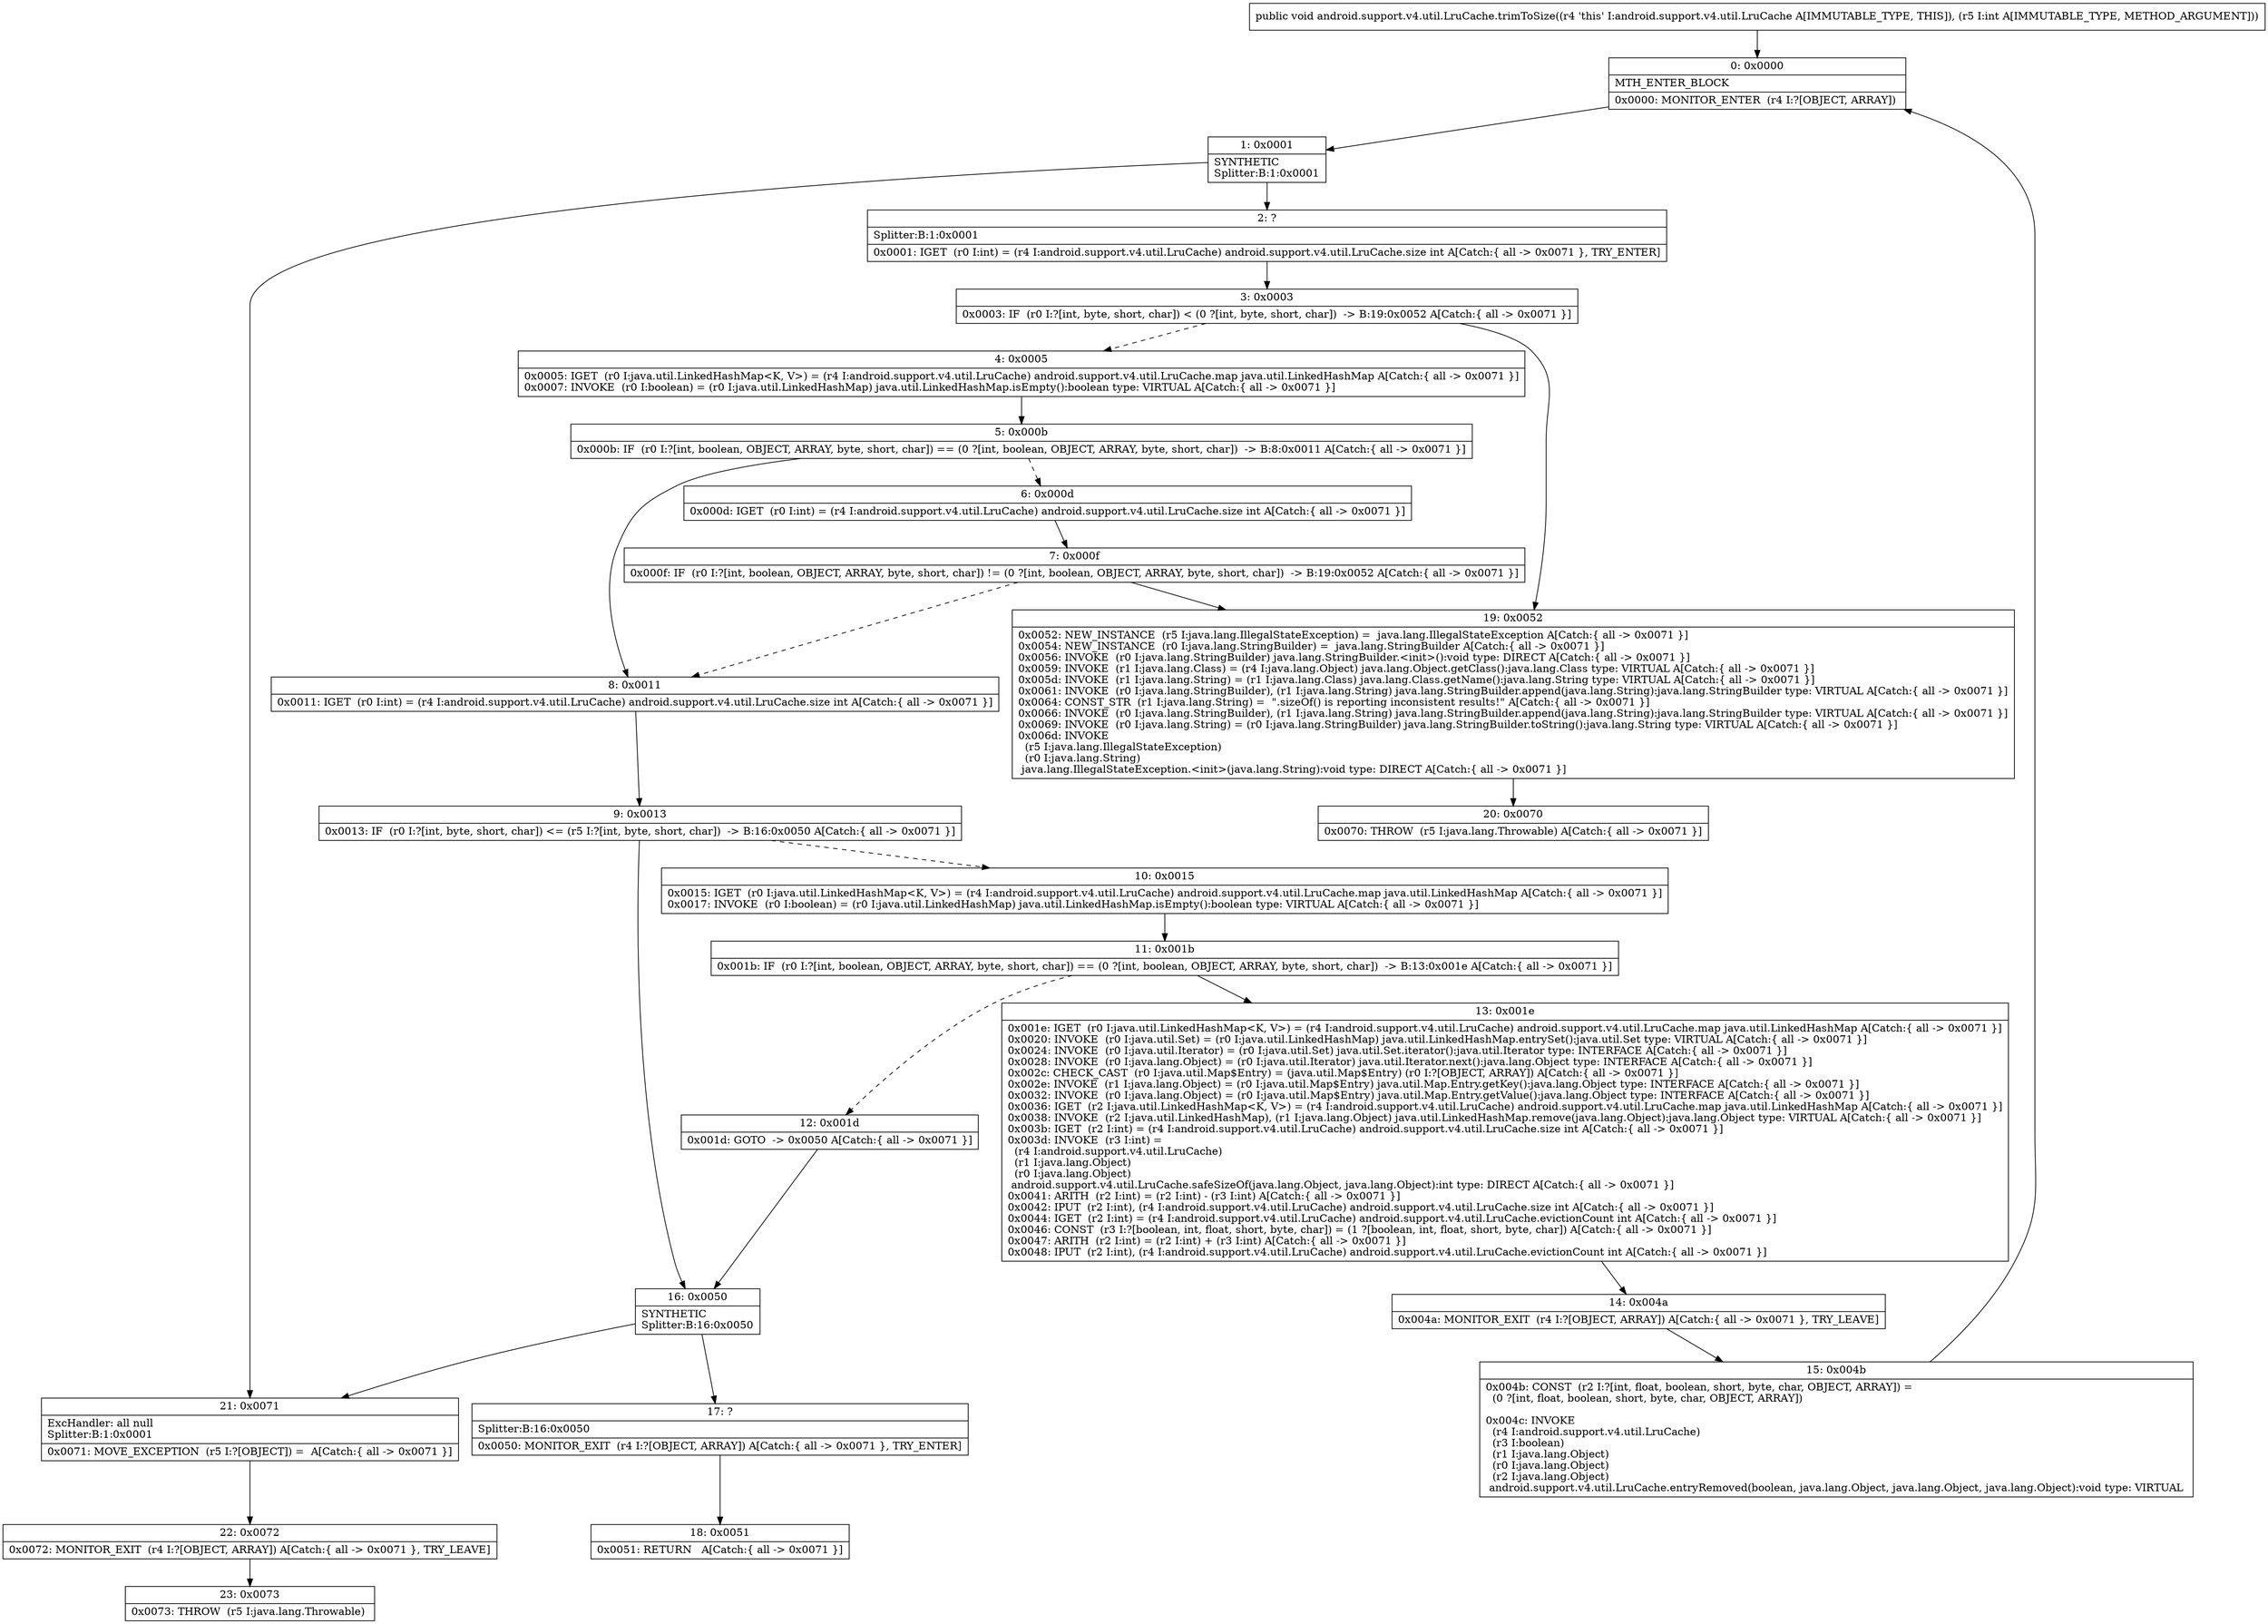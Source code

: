 digraph "CFG forandroid.support.v4.util.LruCache.trimToSize(I)V" {
Node_0 [shape=record,label="{0\:\ 0x0000|MTH_ENTER_BLOCK\l|0x0000: MONITOR_ENTER  (r4 I:?[OBJECT, ARRAY]) \l}"];
Node_1 [shape=record,label="{1\:\ 0x0001|SYNTHETIC\lSplitter:B:1:0x0001\l}"];
Node_2 [shape=record,label="{2\:\ ?|Splitter:B:1:0x0001\l|0x0001: IGET  (r0 I:int) = (r4 I:android.support.v4.util.LruCache) android.support.v4.util.LruCache.size int A[Catch:\{ all \-\> 0x0071 \}, TRY_ENTER]\l}"];
Node_3 [shape=record,label="{3\:\ 0x0003|0x0003: IF  (r0 I:?[int, byte, short, char]) \< (0 ?[int, byte, short, char])  \-\> B:19:0x0052 A[Catch:\{ all \-\> 0x0071 \}]\l}"];
Node_4 [shape=record,label="{4\:\ 0x0005|0x0005: IGET  (r0 I:java.util.LinkedHashMap\<K, V\>) = (r4 I:android.support.v4.util.LruCache) android.support.v4.util.LruCache.map java.util.LinkedHashMap A[Catch:\{ all \-\> 0x0071 \}]\l0x0007: INVOKE  (r0 I:boolean) = (r0 I:java.util.LinkedHashMap) java.util.LinkedHashMap.isEmpty():boolean type: VIRTUAL A[Catch:\{ all \-\> 0x0071 \}]\l}"];
Node_5 [shape=record,label="{5\:\ 0x000b|0x000b: IF  (r0 I:?[int, boolean, OBJECT, ARRAY, byte, short, char]) == (0 ?[int, boolean, OBJECT, ARRAY, byte, short, char])  \-\> B:8:0x0011 A[Catch:\{ all \-\> 0x0071 \}]\l}"];
Node_6 [shape=record,label="{6\:\ 0x000d|0x000d: IGET  (r0 I:int) = (r4 I:android.support.v4.util.LruCache) android.support.v4.util.LruCache.size int A[Catch:\{ all \-\> 0x0071 \}]\l}"];
Node_7 [shape=record,label="{7\:\ 0x000f|0x000f: IF  (r0 I:?[int, boolean, OBJECT, ARRAY, byte, short, char]) != (0 ?[int, boolean, OBJECT, ARRAY, byte, short, char])  \-\> B:19:0x0052 A[Catch:\{ all \-\> 0x0071 \}]\l}"];
Node_8 [shape=record,label="{8\:\ 0x0011|0x0011: IGET  (r0 I:int) = (r4 I:android.support.v4.util.LruCache) android.support.v4.util.LruCache.size int A[Catch:\{ all \-\> 0x0071 \}]\l}"];
Node_9 [shape=record,label="{9\:\ 0x0013|0x0013: IF  (r0 I:?[int, byte, short, char]) \<= (r5 I:?[int, byte, short, char])  \-\> B:16:0x0050 A[Catch:\{ all \-\> 0x0071 \}]\l}"];
Node_10 [shape=record,label="{10\:\ 0x0015|0x0015: IGET  (r0 I:java.util.LinkedHashMap\<K, V\>) = (r4 I:android.support.v4.util.LruCache) android.support.v4.util.LruCache.map java.util.LinkedHashMap A[Catch:\{ all \-\> 0x0071 \}]\l0x0017: INVOKE  (r0 I:boolean) = (r0 I:java.util.LinkedHashMap) java.util.LinkedHashMap.isEmpty():boolean type: VIRTUAL A[Catch:\{ all \-\> 0x0071 \}]\l}"];
Node_11 [shape=record,label="{11\:\ 0x001b|0x001b: IF  (r0 I:?[int, boolean, OBJECT, ARRAY, byte, short, char]) == (0 ?[int, boolean, OBJECT, ARRAY, byte, short, char])  \-\> B:13:0x001e A[Catch:\{ all \-\> 0x0071 \}]\l}"];
Node_12 [shape=record,label="{12\:\ 0x001d|0x001d: GOTO  \-\> 0x0050 A[Catch:\{ all \-\> 0x0071 \}]\l}"];
Node_13 [shape=record,label="{13\:\ 0x001e|0x001e: IGET  (r0 I:java.util.LinkedHashMap\<K, V\>) = (r4 I:android.support.v4.util.LruCache) android.support.v4.util.LruCache.map java.util.LinkedHashMap A[Catch:\{ all \-\> 0x0071 \}]\l0x0020: INVOKE  (r0 I:java.util.Set) = (r0 I:java.util.LinkedHashMap) java.util.LinkedHashMap.entrySet():java.util.Set type: VIRTUAL A[Catch:\{ all \-\> 0x0071 \}]\l0x0024: INVOKE  (r0 I:java.util.Iterator) = (r0 I:java.util.Set) java.util.Set.iterator():java.util.Iterator type: INTERFACE A[Catch:\{ all \-\> 0x0071 \}]\l0x0028: INVOKE  (r0 I:java.lang.Object) = (r0 I:java.util.Iterator) java.util.Iterator.next():java.lang.Object type: INTERFACE A[Catch:\{ all \-\> 0x0071 \}]\l0x002c: CHECK_CAST  (r0 I:java.util.Map$Entry) = (java.util.Map$Entry) (r0 I:?[OBJECT, ARRAY]) A[Catch:\{ all \-\> 0x0071 \}]\l0x002e: INVOKE  (r1 I:java.lang.Object) = (r0 I:java.util.Map$Entry) java.util.Map.Entry.getKey():java.lang.Object type: INTERFACE A[Catch:\{ all \-\> 0x0071 \}]\l0x0032: INVOKE  (r0 I:java.lang.Object) = (r0 I:java.util.Map$Entry) java.util.Map.Entry.getValue():java.lang.Object type: INTERFACE A[Catch:\{ all \-\> 0x0071 \}]\l0x0036: IGET  (r2 I:java.util.LinkedHashMap\<K, V\>) = (r4 I:android.support.v4.util.LruCache) android.support.v4.util.LruCache.map java.util.LinkedHashMap A[Catch:\{ all \-\> 0x0071 \}]\l0x0038: INVOKE  (r2 I:java.util.LinkedHashMap), (r1 I:java.lang.Object) java.util.LinkedHashMap.remove(java.lang.Object):java.lang.Object type: VIRTUAL A[Catch:\{ all \-\> 0x0071 \}]\l0x003b: IGET  (r2 I:int) = (r4 I:android.support.v4.util.LruCache) android.support.v4.util.LruCache.size int A[Catch:\{ all \-\> 0x0071 \}]\l0x003d: INVOKE  (r3 I:int) = \l  (r4 I:android.support.v4.util.LruCache)\l  (r1 I:java.lang.Object)\l  (r0 I:java.lang.Object)\l android.support.v4.util.LruCache.safeSizeOf(java.lang.Object, java.lang.Object):int type: DIRECT A[Catch:\{ all \-\> 0x0071 \}]\l0x0041: ARITH  (r2 I:int) = (r2 I:int) \- (r3 I:int) A[Catch:\{ all \-\> 0x0071 \}]\l0x0042: IPUT  (r2 I:int), (r4 I:android.support.v4.util.LruCache) android.support.v4.util.LruCache.size int A[Catch:\{ all \-\> 0x0071 \}]\l0x0044: IGET  (r2 I:int) = (r4 I:android.support.v4.util.LruCache) android.support.v4.util.LruCache.evictionCount int A[Catch:\{ all \-\> 0x0071 \}]\l0x0046: CONST  (r3 I:?[boolean, int, float, short, byte, char]) = (1 ?[boolean, int, float, short, byte, char]) A[Catch:\{ all \-\> 0x0071 \}]\l0x0047: ARITH  (r2 I:int) = (r2 I:int) + (r3 I:int) A[Catch:\{ all \-\> 0x0071 \}]\l0x0048: IPUT  (r2 I:int), (r4 I:android.support.v4.util.LruCache) android.support.v4.util.LruCache.evictionCount int A[Catch:\{ all \-\> 0x0071 \}]\l}"];
Node_14 [shape=record,label="{14\:\ 0x004a|0x004a: MONITOR_EXIT  (r4 I:?[OBJECT, ARRAY]) A[Catch:\{ all \-\> 0x0071 \}, TRY_LEAVE]\l}"];
Node_15 [shape=record,label="{15\:\ 0x004b|0x004b: CONST  (r2 I:?[int, float, boolean, short, byte, char, OBJECT, ARRAY]) = \l  (0 ?[int, float, boolean, short, byte, char, OBJECT, ARRAY])\l \l0x004c: INVOKE  \l  (r4 I:android.support.v4.util.LruCache)\l  (r3 I:boolean)\l  (r1 I:java.lang.Object)\l  (r0 I:java.lang.Object)\l  (r2 I:java.lang.Object)\l android.support.v4.util.LruCache.entryRemoved(boolean, java.lang.Object, java.lang.Object, java.lang.Object):void type: VIRTUAL \l}"];
Node_16 [shape=record,label="{16\:\ 0x0050|SYNTHETIC\lSplitter:B:16:0x0050\l}"];
Node_17 [shape=record,label="{17\:\ ?|Splitter:B:16:0x0050\l|0x0050: MONITOR_EXIT  (r4 I:?[OBJECT, ARRAY]) A[Catch:\{ all \-\> 0x0071 \}, TRY_ENTER]\l}"];
Node_18 [shape=record,label="{18\:\ 0x0051|0x0051: RETURN   A[Catch:\{ all \-\> 0x0071 \}]\l}"];
Node_19 [shape=record,label="{19\:\ 0x0052|0x0052: NEW_INSTANCE  (r5 I:java.lang.IllegalStateException) =  java.lang.IllegalStateException A[Catch:\{ all \-\> 0x0071 \}]\l0x0054: NEW_INSTANCE  (r0 I:java.lang.StringBuilder) =  java.lang.StringBuilder A[Catch:\{ all \-\> 0x0071 \}]\l0x0056: INVOKE  (r0 I:java.lang.StringBuilder) java.lang.StringBuilder.\<init\>():void type: DIRECT A[Catch:\{ all \-\> 0x0071 \}]\l0x0059: INVOKE  (r1 I:java.lang.Class) = (r4 I:java.lang.Object) java.lang.Object.getClass():java.lang.Class type: VIRTUAL A[Catch:\{ all \-\> 0x0071 \}]\l0x005d: INVOKE  (r1 I:java.lang.String) = (r1 I:java.lang.Class) java.lang.Class.getName():java.lang.String type: VIRTUAL A[Catch:\{ all \-\> 0x0071 \}]\l0x0061: INVOKE  (r0 I:java.lang.StringBuilder), (r1 I:java.lang.String) java.lang.StringBuilder.append(java.lang.String):java.lang.StringBuilder type: VIRTUAL A[Catch:\{ all \-\> 0x0071 \}]\l0x0064: CONST_STR  (r1 I:java.lang.String) =  \".sizeOf() is reporting inconsistent results!\" A[Catch:\{ all \-\> 0x0071 \}]\l0x0066: INVOKE  (r0 I:java.lang.StringBuilder), (r1 I:java.lang.String) java.lang.StringBuilder.append(java.lang.String):java.lang.StringBuilder type: VIRTUAL A[Catch:\{ all \-\> 0x0071 \}]\l0x0069: INVOKE  (r0 I:java.lang.String) = (r0 I:java.lang.StringBuilder) java.lang.StringBuilder.toString():java.lang.String type: VIRTUAL A[Catch:\{ all \-\> 0x0071 \}]\l0x006d: INVOKE  \l  (r5 I:java.lang.IllegalStateException)\l  (r0 I:java.lang.String)\l java.lang.IllegalStateException.\<init\>(java.lang.String):void type: DIRECT A[Catch:\{ all \-\> 0x0071 \}]\l}"];
Node_20 [shape=record,label="{20\:\ 0x0070|0x0070: THROW  (r5 I:java.lang.Throwable) A[Catch:\{ all \-\> 0x0071 \}]\l}"];
Node_21 [shape=record,label="{21\:\ 0x0071|ExcHandler: all null\lSplitter:B:1:0x0001\l|0x0071: MOVE_EXCEPTION  (r5 I:?[OBJECT]) =  A[Catch:\{ all \-\> 0x0071 \}]\l}"];
Node_22 [shape=record,label="{22\:\ 0x0072|0x0072: MONITOR_EXIT  (r4 I:?[OBJECT, ARRAY]) A[Catch:\{ all \-\> 0x0071 \}, TRY_LEAVE]\l}"];
Node_23 [shape=record,label="{23\:\ 0x0073|0x0073: THROW  (r5 I:java.lang.Throwable) \l}"];
MethodNode[shape=record,label="{public void android.support.v4.util.LruCache.trimToSize((r4 'this' I:android.support.v4.util.LruCache A[IMMUTABLE_TYPE, THIS]), (r5 I:int A[IMMUTABLE_TYPE, METHOD_ARGUMENT])) }"];
MethodNode -> Node_0;
Node_0 -> Node_1;
Node_1 -> Node_2;
Node_1 -> Node_21;
Node_2 -> Node_3;
Node_3 -> Node_4[style=dashed];
Node_3 -> Node_19;
Node_4 -> Node_5;
Node_5 -> Node_6[style=dashed];
Node_5 -> Node_8;
Node_6 -> Node_7;
Node_7 -> Node_8[style=dashed];
Node_7 -> Node_19;
Node_8 -> Node_9;
Node_9 -> Node_10[style=dashed];
Node_9 -> Node_16;
Node_10 -> Node_11;
Node_11 -> Node_12[style=dashed];
Node_11 -> Node_13;
Node_12 -> Node_16;
Node_13 -> Node_14;
Node_14 -> Node_15;
Node_15 -> Node_0;
Node_16 -> Node_17;
Node_16 -> Node_21;
Node_17 -> Node_18;
Node_19 -> Node_20;
Node_21 -> Node_22;
Node_22 -> Node_23;
}

